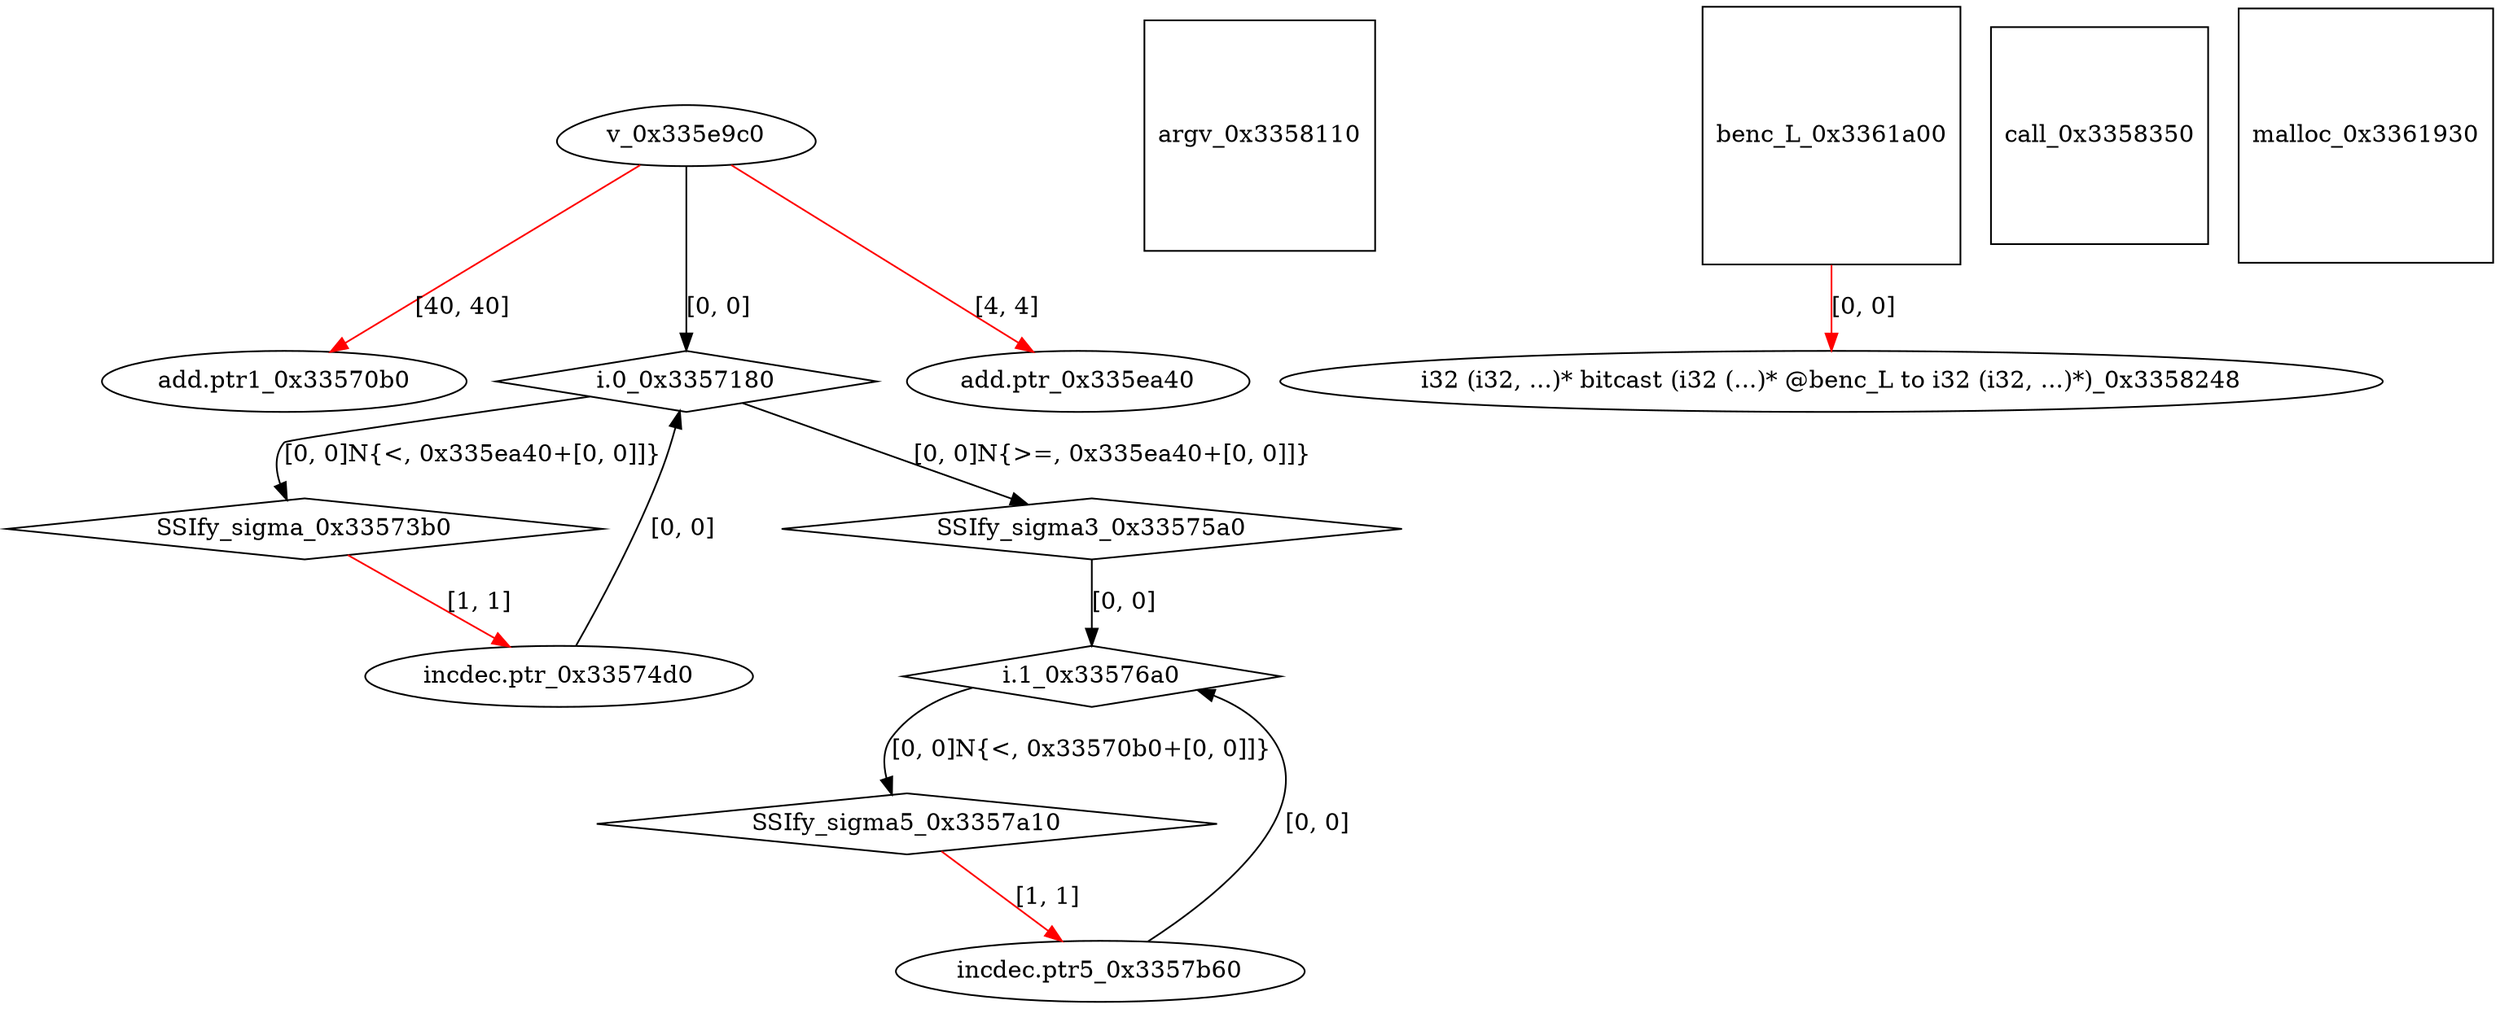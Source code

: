 digraph grafico {
"add.ptr1_0x33570b0" [shape=ellipse];
"v_0x335e9c0" -> "add.ptr1_0x33570b0" [label="[40, 40]",color=red];
"i.0_0x3357180" [shape=diamond];
"v_0x335e9c0" -> "i.0_0x3357180" [label="[0, 0]"];
"incdec.ptr_0x33574d0" -> "i.0_0x3357180" [label="[0, 0]"];
"SSIfy_sigma_0x33573b0" [shape=diamond];
"i.0_0x3357180" -> "SSIfy_sigma_0x33573b0" [label="[0, 0]N{<, 0x335ea40+[0, 0]]}"];
"incdec.ptr_0x33574d0" [shape=ellipse];
"SSIfy_sigma_0x33573b0" -> "incdec.ptr_0x33574d0" [label="[1, 1]",color=red];
"SSIfy_sigma3_0x33575a0" [shape=diamond];
"i.0_0x3357180" -> "SSIfy_sigma3_0x33575a0" [label="[0, 0]N{>=, 0x335ea40+[0, 0]]}"];
"i.1_0x33576a0" [shape=diamond];
"SSIfy_sigma3_0x33575a0" -> "i.1_0x33576a0" [label="[0, 0]"];
"incdec.ptr5_0x3357b60" -> "i.1_0x33576a0" [label="[0, 0]"];
"SSIfy_sigma5_0x3357a10" [shape=diamond];
"i.1_0x33576a0" -> "SSIfy_sigma5_0x3357a10" [label="[0, 0]N{<, 0x33570b0+[0, 0]]}"];
"incdec.ptr5_0x3357b60" [shape=ellipse];
"SSIfy_sigma5_0x3357a10" -> "incdec.ptr5_0x3357b60" [label="[1, 1]",color=red];
"argv_0x3358110" [shape=square];
"i32 (i32, ...)* bitcast (i32 (...)* @benc_L to i32 (i32, ...)*)_0x3358248" [shape=ellipse];
"benc_L_0x3361a00" -> "i32 (i32, ...)* bitcast (i32 (...)* @benc_L to i32 (i32, ...)*)_0x3358248" [label="[0, 0]",color=red];
"call_0x3358350" [shape=square];
"v_0x335e9c0" [shape=egg];
"add.ptr_0x335ea40" [shape=ellipse];
"v_0x335e9c0" -> "add.ptr_0x335ea40" [label="[4, 4]",color=red];
"malloc_0x3361930" [shape=square];
"benc_L_0x3361a00" [shape=square];
}